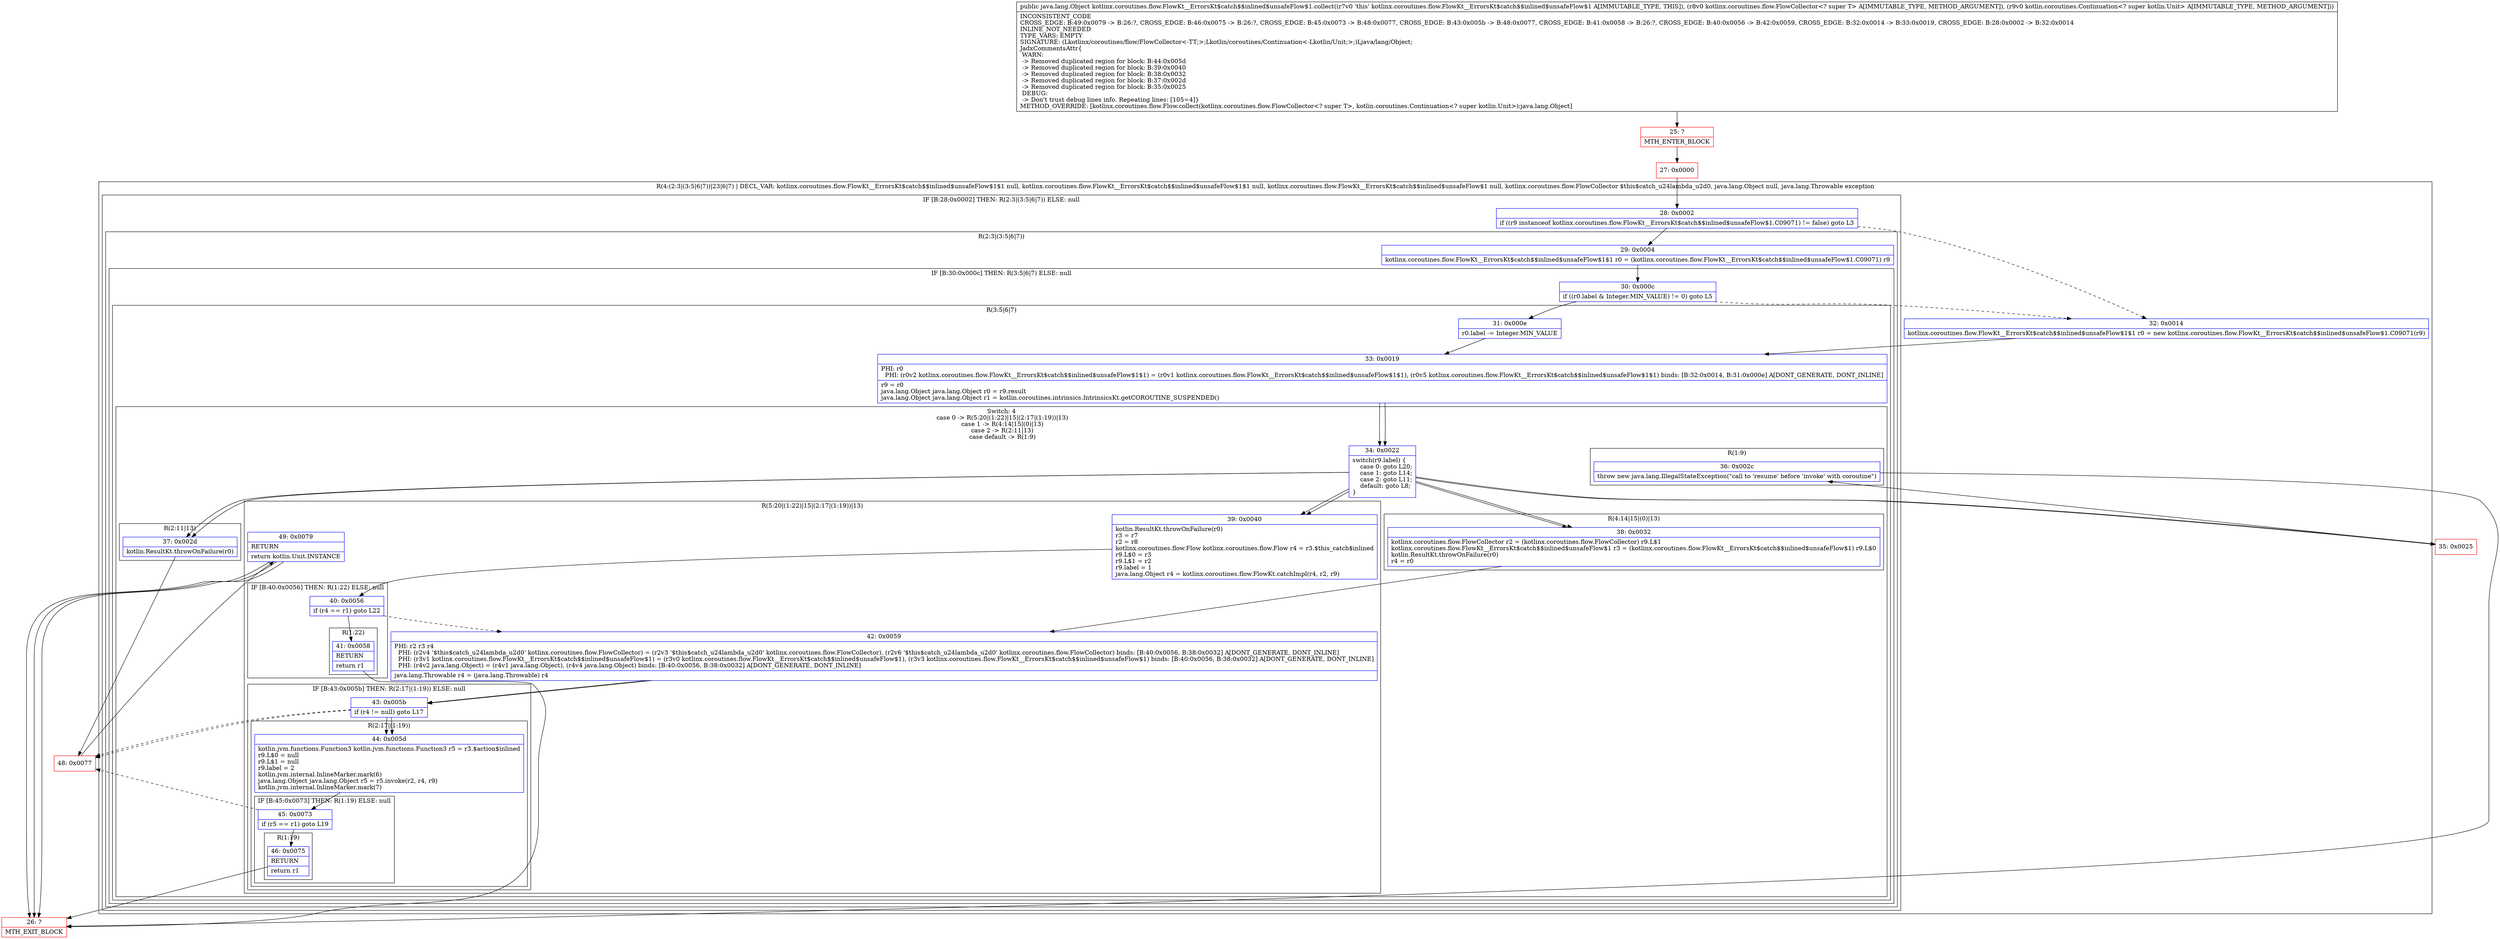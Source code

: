 digraph "CFG forkotlinx.coroutines.flow.FlowKt__ErrorsKt$catch$$inlined$unsafeFlow$1.collect(Lkotlinx\/coroutines\/flow\/FlowCollector;Lkotlin\/coroutines\/Continuation;)Ljava\/lang\/Object;" {
subgraph cluster_Region_647711027 {
label = "R(4:(2:3|(3:5|6|7))|23|6|7) | DECL_VAR: kotlinx.coroutines.flow.FlowKt__ErrorsKt$catch$$inlined$unsafeFlow$1$1 null, kotlinx.coroutines.flow.FlowKt__ErrorsKt$catch$$inlined$unsafeFlow$1$1 null, kotlinx.coroutines.flow.FlowKt__ErrorsKt$catch$$inlined$unsafeFlow$1 null, kotlinx.coroutines.flow.FlowCollector $this$catch_u24lambda_u2d0, java.lang.Object null, java.lang.Throwable exception\l";
node [shape=record,color=blue];
subgraph cluster_IfRegion_1909418705 {
label = "IF [B:28:0x0002] THEN: R(2:3|(3:5|6|7)) ELSE: null";
node [shape=record,color=blue];
Node_28 [shape=record,label="{28\:\ 0x0002|if ((r9 instanceof kotlinx.coroutines.flow.FlowKt__ErrorsKt$catch$$inlined$unsafeFlow$1.C09071) != false) goto L3\l}"];
subgraph cluster_Region_586049559 {
label = "R(2:3|(3:5|6|7))";
node [shape=record,color=blue];
Node_29 [shape=record,label="{29\:\ 0x0004|kotlinx.coroutines.flow.FlowKt__ErrorsKt$catch$$inlined$unsafeFlow$1$1 r0 = (kotlinx.coroutines.flow.FlowKt__ErrorsKt$catch$$inlined$unsafeFlow$1.C09071) r9\l}"];
subgraph cluster_IfRegion_1134121202 {
label = "IF [B:30:0x000c] THEN: R(3:5|6|7) ELSE: null";
node [shape=record,color=blue];
Node_30 [shape=record,label="{30\:\ 0x000c|if ((r0.label & Integer.MIN_VALUE) != 0) goto L5\l}"];
subgraph cluster_Region_1150732575 {
label = "R(3:5|6|7)";
node [shape=record,color=blue];
Node_31 [shape=record,label="{31\:\ 0x000e|r0.label \-= Integer.MIN_VALUE\l}"];
Node_33 [shape=record,label="{33\:\ 0x0019|PHI: r0 \l  PHI: (r0v2 kotlinx.coroutines.flow.FlowKt__ErrorsKt$catch$$inlined$unsafeFlow$1$1) = (r0v1 kotlinx.coroutines.flow.FlowKt__ErrorsKt$catch$$inlined$unsafeFlow$1$1), (r0v5 kotlinx.coroutines.flow.FlowKt__ErrorsKt$catch$$inlined$unsafeFlow$1$1) binds: [B:32:0x0014, B:31:0x000e] A[DONT_GENERATE, DONT_INLINE]\l|r9 = r0\ljava.lang.Object java.lang.Object r0 = r9.result\ljava.lang.Object java.lang.Object r1 = kotlin.coroutines.intrinsics.IntrinsicsKt.getCOROUTINE_SUSPENDED()\l}"];
subgraph cluster_SwitchRegion_1730309003 {
label = "Switch: 4
 case 0 -> R(5:20|(1:22)|15|(2:17|(1:19))|13)
 case 1 -> R(4:14|15|(0)|13)
 case 2 -> R(2:11|13)
 case default -> R(1:9)";
node [shape=record,color=blue];
Node_34 [shape=record,label="{34\:\ 0x0022|switch(r9.label) \{\l    case 0: goto L20;\l    case 1: goto L14;\l    case 2: goto L11;\l    default: goto L8;\l\}\l}"];
subgraph cluster_Region_462189709 {
label = "R(5:20|(1:22)|15|(2:17|(1:19))|13)";
node [shape=record,color=blue];
Node_39 [shape=record,label="{39\:\ 0x0040|kotlin.ResultKt.throwOnFailure(r0)\lr3 = r7\lr2 = r8\lkotlinx.coroutines.flow.Flow kotlinx.coroutines.flow.Flow r4 = r3.$this_catch$inlined\lr9.L$0 = r3\lr9.L$1 = r2\lr9.label = 1\ljava.lang.Object r4 = kotlinx.coroutines.flow.FlowKt.catchImpl(r4, r2, r9)\l}"];
subgraph cluster_IfRegion_1718449561 {
label = "IF [B:40:0x0056] THEN: R(1:22) ELSE: null";
node [shape=record,color=blue];
Node_40 [shape=record,label="{40\:\ 0x0056|if (r4 == r1) goto L22\l}"];
subgraph cluster_Region_554695608 {
label = "R(1:22)";
node [shape=record,color=blue];
Node_41 [shape=record,label="{41\:\ 0x0058|RETURN\l|return r1\l}"];
}
}
Node_42 [shape=record,label="{42\:\ 0x0059|PHI: r2 r3 r4 \l  PHI: (r2v4 '$this$catch_u24lambda_u2d0' kotlinx.coroutines.flow.FlowCollector) = (r2v3 '$this$catch_u24lambda_u2d0' kotlinx.coroutines.flow.FlowCollector), (r2v6 '$this$catch_u24lambda_u2d0' kotlinx.coroutines.flow.FlowCollector) binds: [B:40:0x0056, B:38:0x0032] A[DONT_GENERATE, DONT_INLINE]\l  PHI: (r3v1 kotlinx.coroutines.flow.FlowKt__ErrorsKt$catch$$inlined$unsafeFlow$1) = (r3v0 kotlinx.coroutines.flow.FlowKt__ErrorsKt$catch$$inlined$unsafeFlow$1), (r3v3 kotlinx.coroutines.flow.FlowKt__ErrorsKt$catch$$inlined$unsafeFlow$1) binds: [B:40:0x0056, B:38:0x0032] A[DONT_GENERATE, DONT_INLINE]\l  PHI: (r4v2 java.lang.Object) = (r4v1 java.lang.Object), (r4v4 java.lang.Object) binds: [B:40:0x0056, B:38:0x0032] A[DONT_GENERATE, DONT_INLINE]\l|java.lang.Throwable r4 = (java.lang.Throwable) r4\l}"];
subgraph cluster_IfRegion_1434602840 {
label = "IF [B:43:0x005b] THEN: R(2:17|(1:19)) ELSE: null";
node [shape=record,color=blue];
Node_43 [shape=record,label="{43\:\ 0x005b|if (r4 != null) goto L17\l}"];
subgraph cluster_Region_1257445691 {
label = "R(2:17|(1:19))";
node [shape=record,color=blue];
Node_44 [shape=record,label="{44\:\ 0x005d|kotlin.jvm.functions.Function3 kotlin.jvm.functions.Function3 r5 = r3.$action$inlined\lr9.L$0 = null\lr9.L$1 = null\lr9.label = 2\lkotlin.jvm.internal.InlineMarker.mark(6)\ljava.lang.Object java.lang.Object r5 = r5.invoke(r2, r4, r9)\lkotlin.jvm.internal.InlineMarker.mark(7)\l}"];
subgraph cluster_IfRegion_1083465876 {
label = "IF [B:45:0x0073] THEN: R(1:19) ELSE: null";
node [shape=record,color=blue];
Node_45 [shape=record,label="{45\:\ 0x0073|if (r5 == r1) goto L19\l}"];
subgraph cluster_Region_1481521781 {
label = "R(1:19)";
node [shape=record,color=blue];
Node_46 [shape=record,label="{46\:\ 0x0075|RETURN\l|return r1\l}"];
}
}
}
}
Node_49 [shape=record,label="{49\:\ 0x0079|RETURN\l|return kotlin.Unit.INSTANCE\l}"];
}
subgraph cluster_Region_954203979 {
label = "R(4:14|15|(0)|13)";
node [shape=record,color=blue];
Node_38 [shape=record,label="{38\:\ 0x0032|kotlinx.coroutines.flow.FlowCollector r2 = (kotlinx.coroutines.flow.FlowCollector) r9.L$1\lkotlinx.coroutines.flow.FlowKt__ErrorsKt$catch$$inlined$unsafeFlow$1 r3 = (kotlinx.coroutines.flow.FlowKt__ErrorsKt$catch$$inlined$unsafeFlow$1) r9.L$0\lkotlin.ResultKt.throwOnFailure(r0)\lr4 = r0\l}"];
Node_42 [shape=record,label="{42\:\ 0x0059|PHI: r2 r3 r4 \l  PHI: (r2v4 '$this$catch_u24lambda_u2d0' kotlinx.coroutines.flow.FlowCollector) = (r2v3 '$this$catch_u24lambda_u2d0' kotlinx.coroutines.flow.FlowCollector), (r2v6 '$this$catch_u24lambda_u2d0' kotlinx.coroutines.flow.FlowCollector) binds: [B:40:0x0056, B:38:0x0032] A[DONT_GENERATE, DONT_INLINE]\l  PHI: (r3v1 kotlinx.coroutines.flow.FlowKt__ErrorsKt$catch$$inlined$unsafeFlow$1) = (r3v0 kotlinx.coroutines.flow.FlowKt__ErrorsKt$catch$$inlined$unsafeFlow$1), (r3v3 kotlinx.coroutines.flow.FlowKt__ErrorsKt$catch$$inlined$unsafeFlow$1) binds: [B:40:0x0056, B:38:0x0032] A[DONT_GENERATE, DONT_INLINE]\l  PHI: (r4v2 java.lang.Object) = (r4v1 java.lang.Object), (r4v4 java.lang.Object) binds: [B:40:0x0056, B:38:0x0032] A[DONT_GENERATE, DONT_INLINE]\l|java.lang.Throwable r4 = (java.lang.Throwable) r4\l}"];
subgraph cluster_IfRegion_185511531 {
label = "IF [B:43:0x005b] THEN: R(0) ELSE: null";
node [shape=record,color=blue];
Node_43 [shape=record,label="{43\:\ 0x005b|if (r4 != null) goto L17\l}"];
subgraph cluster_Region_334804569 {
label = "R(0)";
node [shape=record,color=blue];
}
}
Node_49 [shape=record,label="{49\:\ 0x0079|RETURN\l|return kotlin.Unit.INSTANCE\l}"];
}
subgraph cluster_Region_881170675 {
label = "R(2:11|13)";
node [shape=record,color=blue];
Node_37 [shape=record,label="{37\:\ 0x002d|kotlin.ResultKt.throwOnFailure(r0)\l}"];
Node_49 [shape=record,label="{49\:\ 0x0079|RETURN\l|return kotlin.Unit.INSTANCE\l}"];
}
subgraph cluster_Region_1151635421 {
label = "R(1:9)";
node [shape=record,color=blue];
Node_36 [shape=record,label="{36\:\ 0x002c|throw new java.lang.IllegalStateException(\"call to 'resume' before 'invoke' with coroutine\")\l}"];
}
}
}
}
}
}
Node_32 [shape=record,label="{32\:\ 0x0014|kotlinx.coroutines.flow.FlowKt__ErrorsKt$catch$$inlined$unsafeFlow$1$1 r0 = new kotlinx.coroutines.flow.FlowKt__ErrorsKt$catch$$inlined$unsafeFlow$1.C09071(r9)\l}"];
Node_33 [shape=record,label="{33\:\ 0x0019|PHI: r0 \l  PHI: (r0v2 kotlinx.coroutines.flow.FlowKt__ErrorsKt$catch$$inlined$unsafeFlow$1$1) = (r0v1 kotlinx.coroutines.flow.FlowKt__ErrorsKt$catch$$inlined$unsafeFlow$1$1), (r0v5 kotlinx.coroutines.flow.FlowKt__ErrorsKt$catch$$inlined$unsafeFlow$1$1) binds: [B:32:0x0014, B:31:0x000e] A[DONT_GENERATE, DONT_INLINE]\l|r9 = r0\ljava.lang.Object java.lang.Object r0 = r9.result\ljava.lang.Object java.lang.Object r1 = kotlin.coroutines.intrinsics.IntrinsicsKt.getCOROUTINE_SUSPENDED()\l}"];
subgraph cluster_SwitchRegion_1280681448 {
label = "Switch: 0";
node [shape=record,color=blue];
Node_34 [shape=record,label="{34\:\ 0x0022|switch(r9.label) \{\l    case 0: goto L20;\l    case 1: goto L14;\l    case 2: goto L11;\l    default: goto L8;\l\}\l}"];
}
}
Node_25 [shape=record,color=red,label="{25\:\ ?|MTH_ENTER_BLOCK\l}"];
Node_27 [shape=record,color=red,label="{27\:\ 0x0000}"];
Node_35 [shape=record,color=red,label="{35\:\ 0x0025}"];
Node_26 [shape=record,color=red,label="{26\:\ ?|MTH_EXIT_BLOCK\l}"];
Node_48 [shape=record,color=red,label="{48\:\ 0x0077}"];
MethodNode[shape=record,label="{public java.lang.Object kotlinx.coroutines.flow.FlowKt__ErrorsKt$catch$$inlined$unsafeFlow$1.collect((r7v0 'this' kotlinx.coroutines.flow.FlowKt__ErrorsKt$catch$$inlined$unsafeFlow$1 A[IMMUTABLE_TYPE, THIS]), (r8v0 kotlinx.coroutines.flow.FlowCollector\<? super T\> A[IMMUTABLE_TYPE, METHOD_ARGUMENT]), (r9v0 kotlin.coroutines.Continuation\<? super kotlin.Unit\> A[IMMUTABLE_TYPE, METHOD_ARGUMENT]))  | INCONSISTENT_CODE\lCROSS_EDGE: B:49:0x0079 \-\> B:26:?, CROSS_EDGE: B:46:0x0075 \-\> B:26:?, CROSS_EDGE: B:45:0x0073 \-\> B:48:0x0077, CROSS_EDGE: B:43:0x005b \-\> B:48:0x0077, CROSS_EDGE: B:41:0x0058 \-\> B:26:?, CROSS_EDGE: B:40:0x0056 \-\> B:42:0x0059, CROSS_EDGE: B:32:0x0014 \-\> B:33:0x0019, CROSS_EDGE: B:28:0x0002 \-\> B:32:0x0014\lINLINE_NOT_NEEDED\lTYPE_VARS: EMPTY\lSIGNATURE: (Lkotlinx\/coroutines\/flow\/FlowCollector\<\-TT;\>;Lkotlin\/coroutines\/Continuation\<\-Lkotlin\/Unit;\>;)Ljava\/lang\/Object;\lJadxCommentsAttr\{\l WARN: \l \-\> Removed duplicated region for block: B:44:0x005d \l \-\> Removed duplicated region for block: B:39:0x0040 \l \-\> Removed duplicated region for block: B:38:0x0032 \l \-\> Removed duplicated region for block: B:37:0x002d \l \-\> Removed duplicated region for block: B:35:0x0025 \l DEBUG: \l \-\> Don't trust debug lines info. Repeating lines: [105=4]\}\lMETHOD_OVERRIDE: [kotlinx.coroutines.flow.Flow.collect(kotlinx.coroutines.flow.FlowCollector\<? super T\>, kotlin.coroutines.Continuation\<? super kotlin.Unit\>):java.lang.Object]\l}"];
MethodNode -> Node_25;Node_28 -> Node_29;
Node_28 -> Node_32[style=dashed];
Node_29 -> Node_30;
Node_30 -> Node_31;
Node_30 -> Node_32[style=dashed];
Node_31 -> Node_33;
Node_33 -> Node_34;
Node_34 -> Node_35;
Node_34 -> Node_37;
Node_34 -> Node_38;
Node_34 -> Node_39;
Node_39 -> Node_40;
Node_40 -> Node_41;
Node_40 -> Node_42[style=dashed];
Node_41 -> Node_26;
Node_42 -> Node_43;
Node_43 -> Node_44;
Node_43 -> Node_48[style=dashed];
Node_44 -> Node_45;
Node_45 -> Node_46;
Node_45 -> Node_48[style=dashed];
Node_46 -> Node_26;
Node_49 -> Node_26;
Node_38 -> Node_42;
Node_42 -> Node_43;
Node_43 -> Node_44;
Node_43 -> Node_48[style=dashed];
Node_49 -> Node_26;
Node_37 -> Node_48;
Node_49 -> Node_26;
Node_36 -> Node_26;
Node_32 -> Node_33;
Node_33 -> Node_34;
Node_34 -> Node_35;
Node_34 -> Node_37;
Node_34 -> Node_38;
Node_34 -> Node_39;
Node_25 -> Node_27;
Node_27 -> Node_28;
Node_35 -> Node_36;
Node_48 -> Node_49;
}

